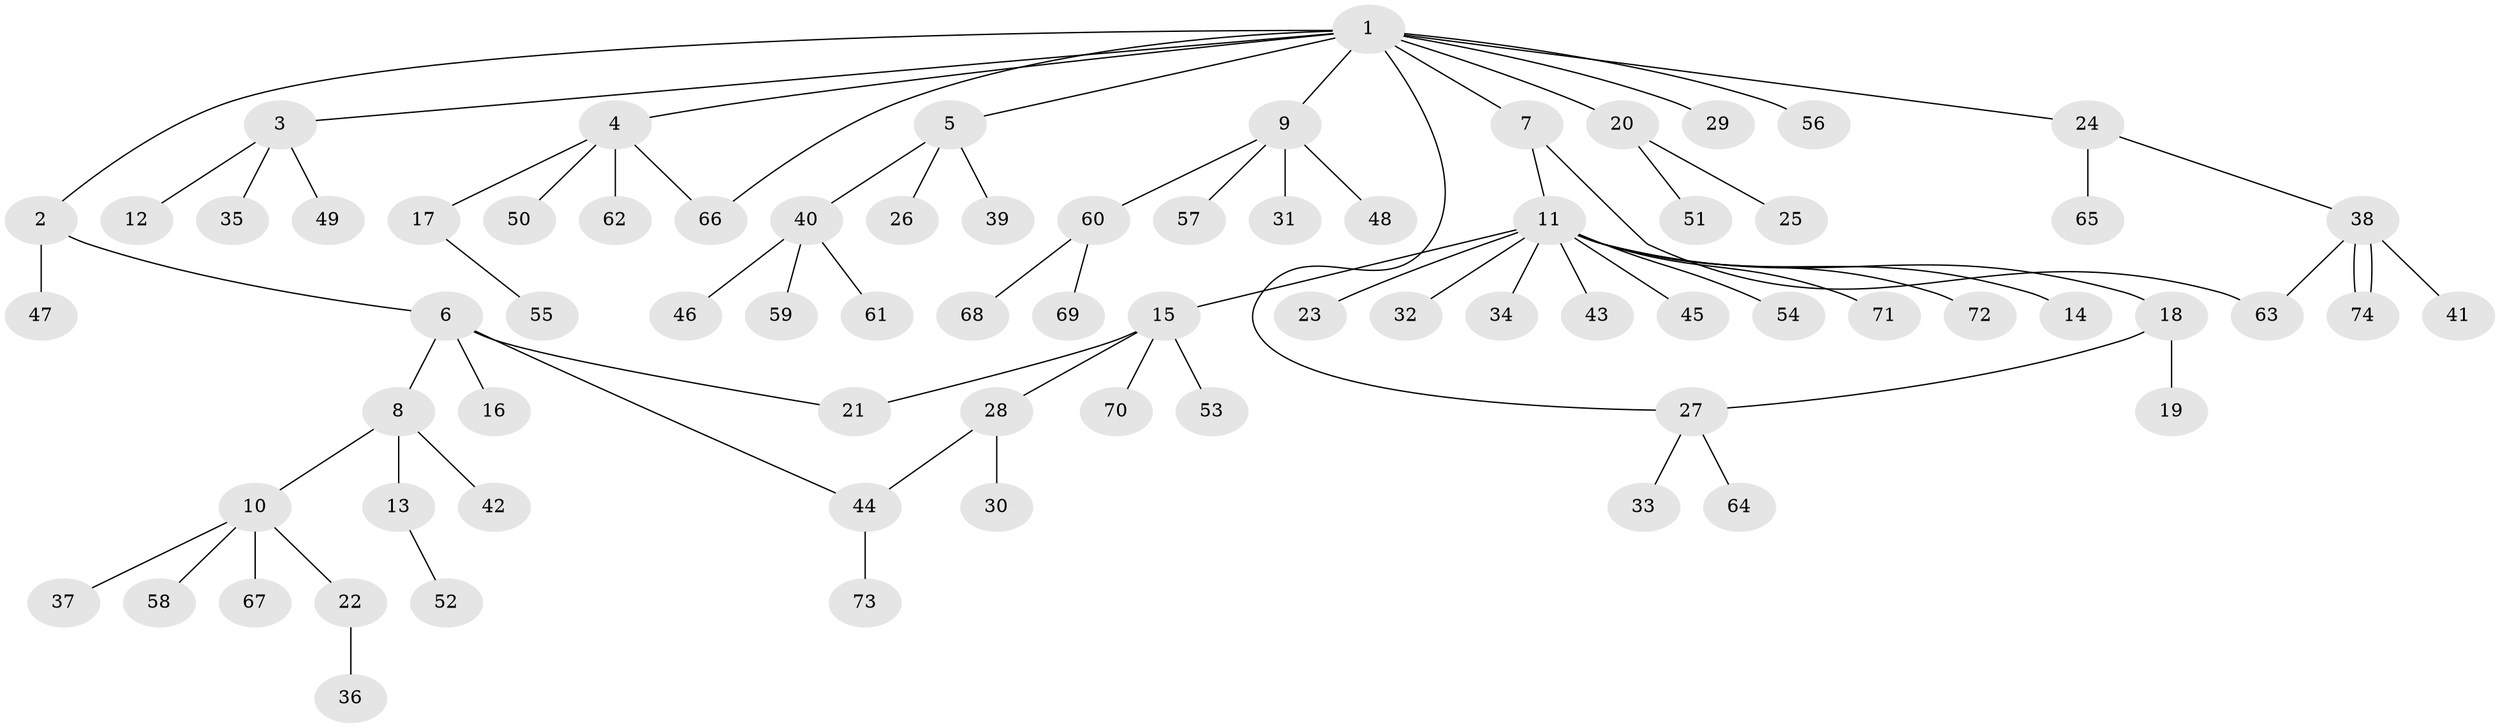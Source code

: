 // coarse degree distribution, {10: 0.022727272727272728, 1: 0.7954545454545454, 5: 0.022727272727272728, 8: 0.022727272727272728, 2: 0.045454545454545456, 16: 0.022727272727272728, 4: 0.06818181818181818}
// Generated by graph-tools (version 1.1) at 2025/51/03/04/25 21:51:43]
// undirected, 74 vertices, 79 edges
graph export_dot {
graph [start="1"]
  node [color=gray90,style=filled];
  1;
  2;
  3;
  4;
  5;
  6;
  7;
  8;
  9;
  10;
  11;
  12;
  13;
  14;
  15;
  16;
  17;
  18;
  19;
  20;
  21;
  22;
  23;
  24;
  25;
  26;
  27;
  28;
  29;
  30;
  31;
  32;
  33;
  34;
  35;
  36;
  37;
  38;
  39;
  40;
  41;
  42;
  43;
  44;
  45;
  46;
  47;
  48;
  49;
  50;
  51;
  52;
  53;
  54;
  55;
  56;
  57;
  58;
  59;
  60;
  61;
  62;
  63;
  64;
  65;
  66;
  67;
  68;
  69;
  70;
  71;
  72;
  73;
  74;
  1 -- 2;
  1 -- 3;
  1 -- 4;
  1 -- 5;
  1 -- 7;
  1 -- 9;
  1 -- 20;
  1 -- 24;
  1 -- 27;
  1 -- 29;
  1 -- 56;
  1 -- 66;
  2 -- 6;
  2 -- 47;
  3 -- 12;
  3 -- 35;
  3 -- 49;
  4 -- 17;
  4 -- 50;
  4 -- 62;
  4 -- 66;
  5 -- 26;
  5 -- 39;
  5 -- 40;
  6 -- 8;
  6 -- 16;
  6 -- 21;
  6 -- 44;
  7 -- 11;
  7 -- 63;
  8 -- 10;
  8 -- 13;
  8 -- 42;
  9 -- 31;
  9 -- 48;
  9 -- 57;
  9 -- 60;
  10 -- 22;
  10 -- 37;
  10 -- 58;
  10 -- 67;
  11 -- 14;
  11 -- 15;
  11 -- 18;
  11 -- 23;
  11 -- 32;
  11 -- 34;
  11 -- 43;
  11 -- 45;
  11 -- 54;
  11 -- 71;
  11 -- 72;
  13 -- 52;
  15 -- 21;
  15 -- 28;
  15 -- 53;
  15 -- 70;
  17 -- 55;
  18 -- 19;
  18 -- 27;
  20 -- 25;
  20 -- 51;
  22 -- 36;
  24 -- 38;
  24 -- 65;
  27 -- 33;
  27 -- 64;
  28 -- 30;
  28 -- 44;
  38 -- 41;
  38 -- 63;
  38 -- 74;
  38 -- 74;
  40 -- 46;
  40 -- 59;
  40 -- 61;
  44 -- 73;
  60 -- 68;
  60 -- 69;
}
